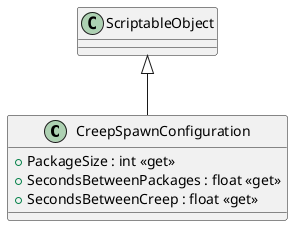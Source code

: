 @startuml
class CreepSpawnConfiguration {
    + PackageSize : int <<get>>
    + SecondsBetweenPackages : float <<get>>
    + SecondsBetweenCreep : float <<get>>
}
ScriptableObject <|-- CreepSpawnConfiguration
@enduml
